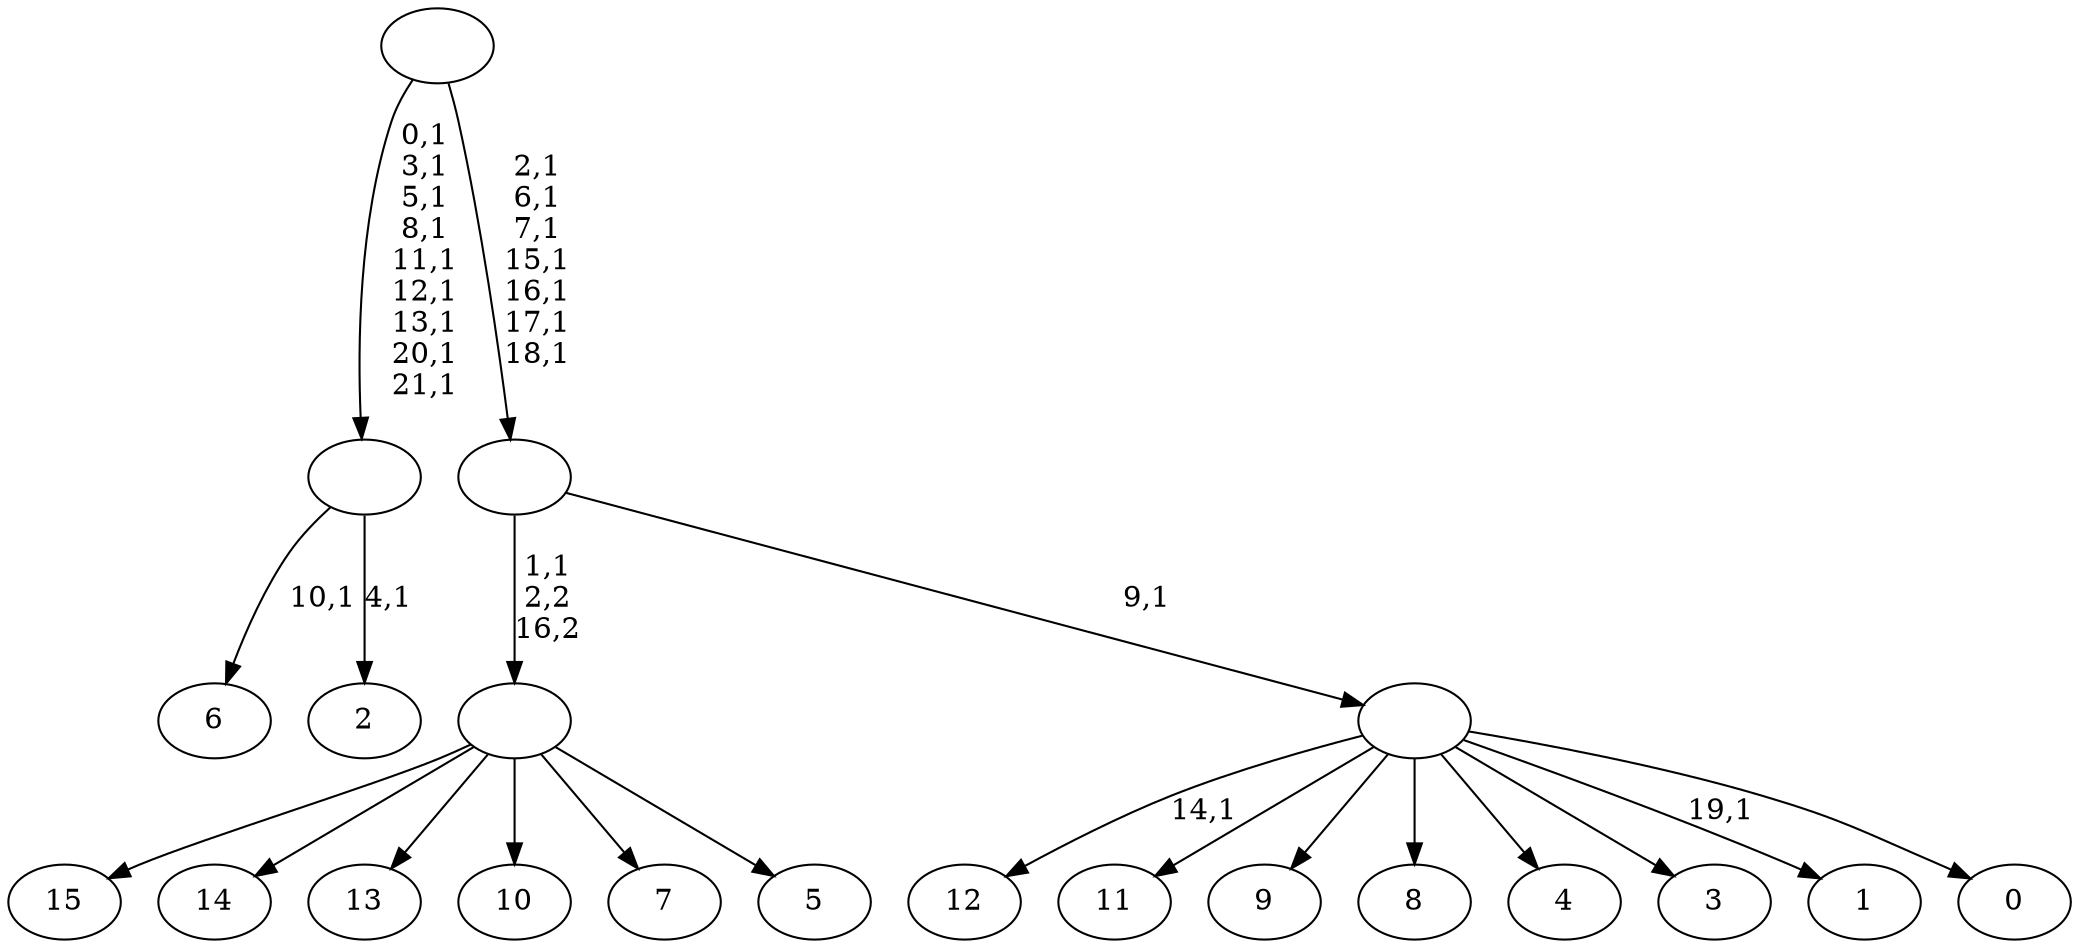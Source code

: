 digraph T {
	38 [label="15"]
	37 [label="14"]
	36 [label="13"]
	35 [label="12"]
	33 [label="11"]
	32 [label="10"]
	31 [label="9"]
	30 [label="8"]
	29 [label="7"]
	28 [label="6"]
	26 [label="5"]
	25 [label=""]
	24 [label="4"]
	23 [label="3"]
	22 [label="2"]
	20 [label=""]
	11 [label="1"]
	9 [label="0"]
	8 [label=""]
	7 [label=""]
	0 [label=""]
	25 -> 38 [label=""]
	25 -> 37 [label=""]
	25 -> 36 [label=""]
	25 -> 32 [label=""]
	25 -> 29 [label=""]
	25 -> 26 [label=""]
	20 -> 22 [label="4,1"]
	20 -> 28 [label="10,1"]
	8 -> 11 [label="19,1"]
	8 -> 35 [label="14,1"]
	8 -> 33 [label=""]
	8 -> 31 [label=""]
	8 -> 30 [label=""]
	8 -> 24 [label=""]
	8 -> 23 [label=""]
	8 -> 9 [label=""]
	7 -> 25 [label="1,1\n2,2\n16,2"]
	7 -> 8 [label="9,1"]
	0 -> 7 [label="2,1\n6,1\n7,1\n15,1\n16,1\n17,1\n18,1"]
	0 -> 20 [label="0,1\n3,1\n5,1\n8,1\n11,1\n12,1\n13,1\n20,1\n21,1"]
}

